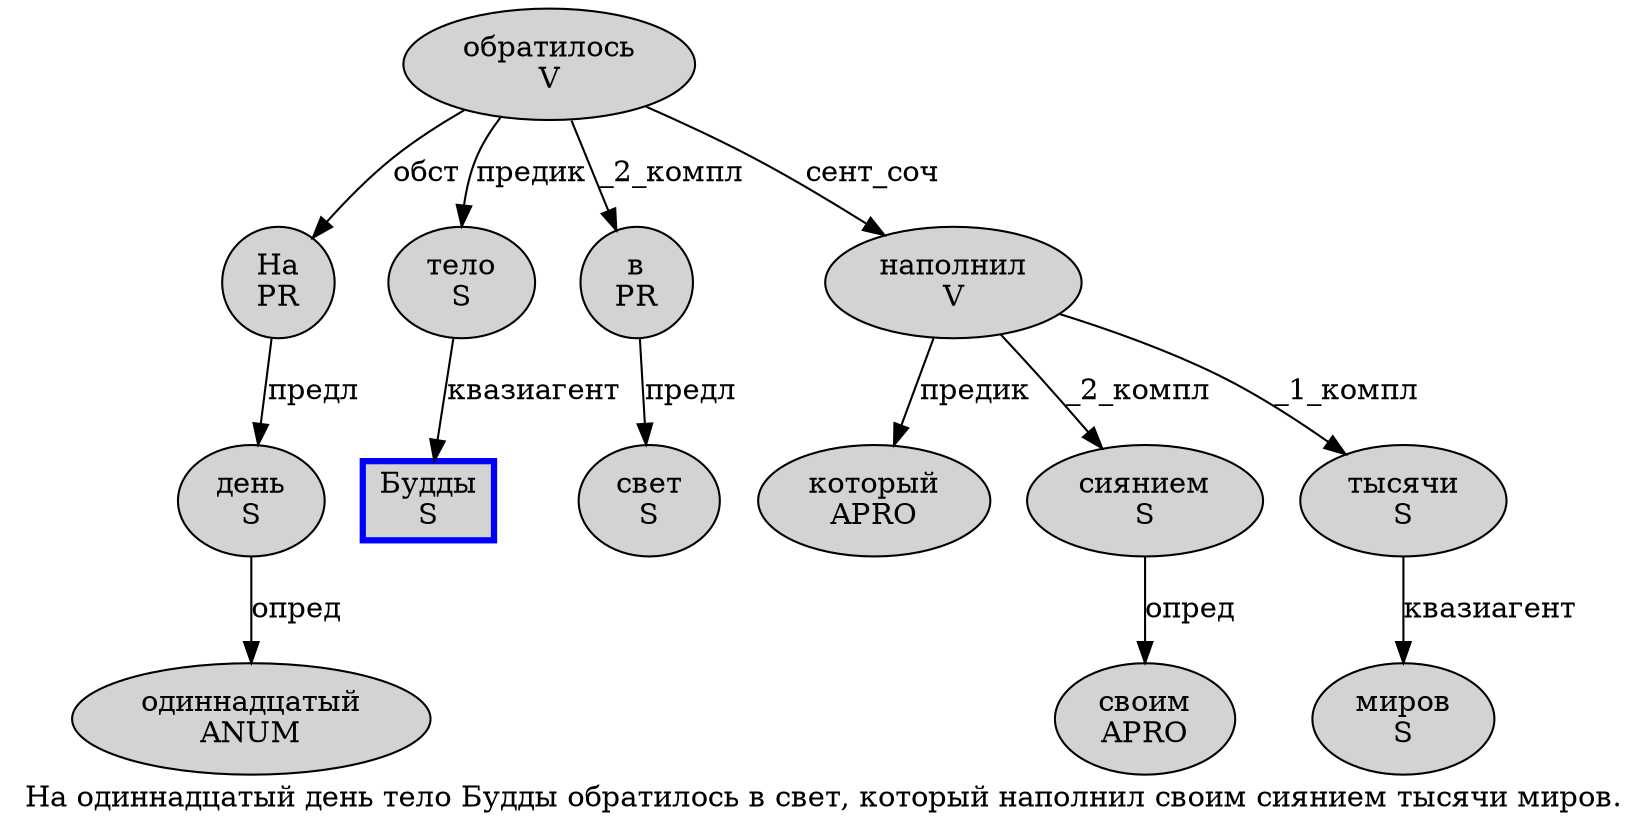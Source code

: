 digraph SENTENCE_613 {
	graph [label="На одиннадцатый день тело Будды обратилось в свет, который наполнил своим сиянием тысячи миров."]
	node [style=filled]
		0 [label="На
PR" color="" fillcolor=lightgray penwidth=1 shape=ellipse]
		1 [label="одиннадцатый
ANUM" color="" fillcolor=lightgray penwidth=1 shape=ellipse]
		2 [label="день
S" color="" fillcolor=lightgray penwidth=1 shape=ellipse]
		3 [label="тело
S" color="" fillcolor=lightgray penwidth=1 shape=ellipse]
		4 [label="Будды
S" color=blue fillcolor=lightgray penwidth=3 shape=box]
		5 [label="обратилось
V" color="" fillcolor=lightgray penwidth=1 shape=ellipse]
		6 [label="в
PR" color="" fillcolor=lightgray penwidth=1 shape=ellipse]
		7 [label="свет
S" color="" fillcolor=lightgray penwidth=1 shape=ellipse]
		9 [label="который
APRO" color="" fillcolor=lightgray penwidth=1 shape=ellipse]
		10 [label="наполнил
V" color="" fillcolor=lightgray penwidth=1 shape=ellipse]
		11 [label="своим
APRO" color="" fillcolor=lightgray penwidth=1 shape=ellipse]
		12 [label="сиянием
S" color="" fillcolor=lightgray penwidth=1 shape=ellipse]
		13 [label="тысячи
S" color="" fillcolor=lightgray penwidth=1 shape=ellipse]
		14 [label="миров
S" color="" fillcolor=lightgray penwidth=1 shape=ellipse]
			6 -> 7 [label="предл"]
			10 -> 9 [label="предик"]
			10 -> 12 [label="_2_компл"]
			10 -> 13 [label="_1_компл"]
			3 -> 4 [label="квазиагент"]
			5 -> 0 [label="обст"]
			5 -> 3 [label="предик"]
			5 -> 6 [label="_2_компл"]
			5 -> 10 [label="сент_соч"]
			12 -> 11 [label="опред"]
			0 -> 2 [label="предл"]
			13 -> 14 [label="квазиагент"]
			2 -> 1 [label="опред"]
}